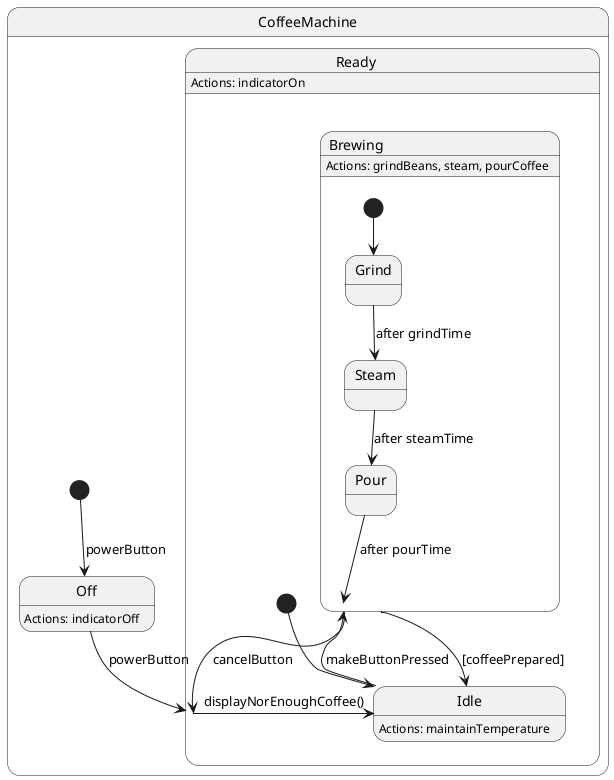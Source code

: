 @startuml
state CoffeeMachine {
    [*] --> Off : powerButton
    Off : Actions: indicatorOff

    Off --> Ready : powerButton
    Ready : Actions: indicatorOn
    
    state Ready {
        [*] --> Idle
        Idle : Actions: maintainTemperature
        Idle --> Brewing : makeButtonPressed
        Brewing : Actions: grindBeans, steam, pourCoffee
        Brewing --> Idle : [coffeePrepared]
        Brewing --> Ready : cancelButton
        Ready --> Idle : displayNorEnoughCoffee()
    }

    state Brewing {
        [*] --> Grind
        Grind --> Steam : after grindTime
        Steam --> Pour : after steamTime
        Pour --> Brewing : after pourTime
    }
}
@enduml
